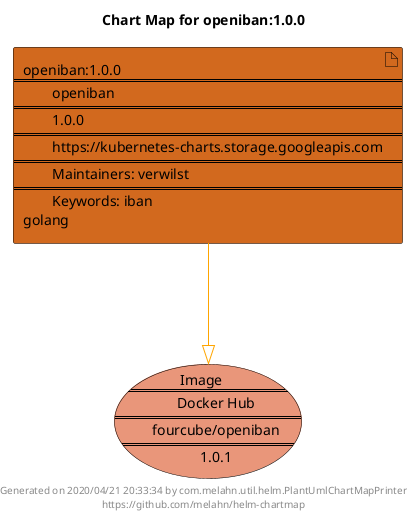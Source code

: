 @startuml
skinparam linetype ortho
skinparam backgroundColor white
skinparam usecaseBorderColor black
skinparam usecaseArrowColor LightSlateGray
skinparam artifactBorderColor black
skinparam artifactArrowColor LightSlateGray

title Chart Map for openiban:1.0.0

'There is one referenced Helm Chart
artifact "openiban:1.0.0\n====\n\topeniban\n====\n\t1.0.0\n====\n\thttps://kubernetes-charts.storage.googleapis.com\n====\n\tMaintainers: verwilst\n====\n\tKeywords: iban\ngolang" as openiban_1_0_0 #Chocolate

'There is one referenced Docker Image
usecase "Image\n====\n\tDocker Hub\n====\n\tfourcube/openiban\n====\n\t1.0.1" as fourcube_openiban_1_0_1 #DarkSalmon

'Chart Dependencies
openiban_1_0_0--[#orange]-|>fourcube_openiban_1_0_1

center footer Generated on 2020/04/21 20:33:34 by com.melahn.util.helm.PlantUmlChartMapPrinter\nhttps://github.com/melahn/helm-chartmap
@enduml
